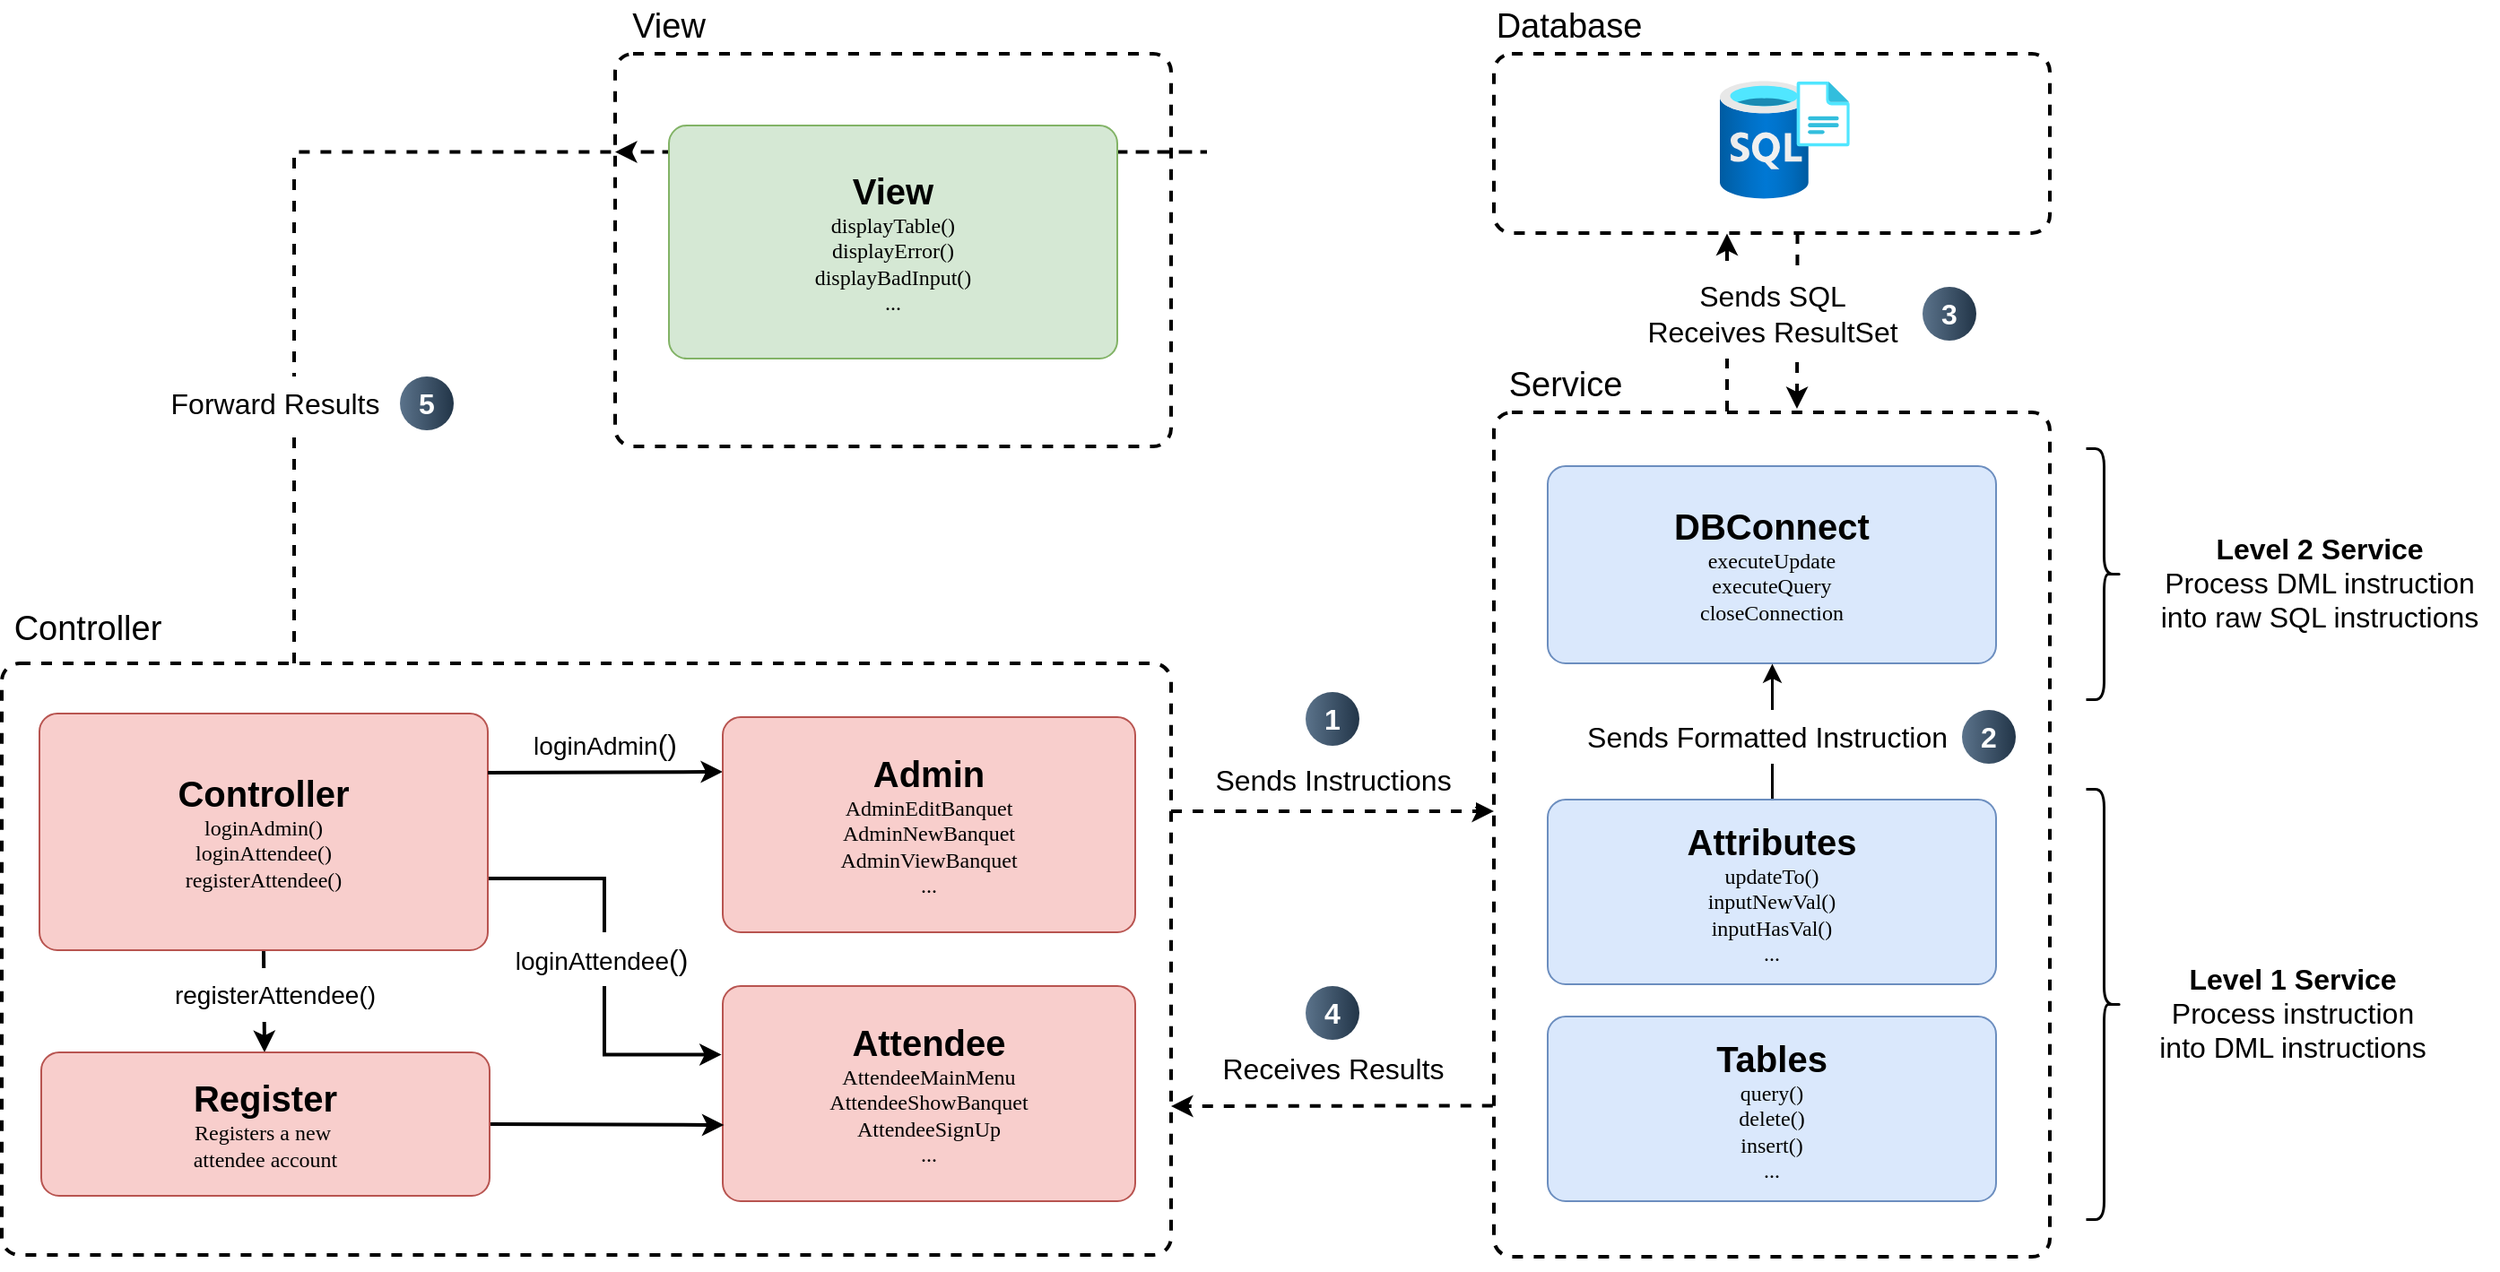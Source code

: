 <mxfile version="24.7.17">
  <diagram id="OoCswDzEAbEhY5i_VbBE" name="第 1 页">
    <mxGraphModel dx="1663" dy="2030" grid="1" gridSize="10" guides="0" tooltips="1" connect="1" arrows="1" fold="1" page="0" pageScale="1" pageWidth="1600" pageHeight="1200" background="none" math="0" shadow="0">
      <root>
        <mxCell id="0" />
        <mxCell id="1" parent="0" />
        <mxCell id="auE9GAFZoPiCodi1esT8-11" value="" style="rounded=1;whiteSpace=wrap;html=1;dashed=1;strokeWidth=2;absoluteArcSize=1;" parent="1" vertex="1">
          <mxGeometry x="1930" y="-570" width="310" height="100" as="geometry" />
        </mxCell>
        <mxCell id="pD3apOntTS_DSW2_lvJ2-11" value="" style="rounded=1;whiteSpace=wrap;html=1;dashed=1;strokeWidth=2;absoluteArcSize=1;" parent="1" vertex="1">
          <mxGeometry x="1440" y="-570" width="310" height="219" as="geometry" />
        </mxCell>
        <mxCell id="auE9GAFZoPiCodi1esT8-14" style="rounded=0;orthogonalLoop=1;jettySize=auto;html=1;exitX=1;exitY=0.25;exitDx=0;exitDy=0;strokeWidth=2;dashed=1;elbow=vertical;edgeStyle=elbowEdgeStyle;" parent="1" source="bMvW-eNj-eisWk0p-jTL-32" target="bMvW-eNj-eisWk0p-jTL-17" edge="1">
          <mxGeometry relative="1" as="geometry">
            <mxPoint x="1760" y="-150.0" as="sourcePoint" />
            <mxPoint x="1920" y="-72.5" as="targetPoint" />
          </mxGeometry>
        </mxCell>
        <mxCell id="bMvW-eNj-eisWk0p-jTL-32" value="&lt;div&gt;&lt;br&gt;&lt;/div&gt;&lt;div&gt;&lt;br&gt;&lt;/div&gt;" style="rounded=1;whiteSpace=wrap;html=1;strokeWidth=2;dashed=1;glass=0;shadow=0;imageAspect=1;imageWidth=24;imageHeight=26;arcSize=20;absoluteArcSize=1;" parent="1" vertex="1">
          <mxGeometry x="1098" y="-230" width="652" height="330" as="geometry" />
        </mxCell>
        <mxCell id="bMvW-eNj-eisWk0p-jTL-17" value="" style="rounded=1;whiteSpace=wrap;html=1;dashed=1;strokeWidth=2;absoluteArcSize=1;" parent="1" vertex="1">
          <mxGeometry x="1930" y="-370" width="310" height="471" as="geometry" />
        </mxCell>
        <mxCell id="bMvW-eNj-eisWk0p-jTL-54" style="edgeStyle=orthogonalEdgeStyle;rounded=0;orthogonalLoop=1;jettySize=auto;html=1;exitX=0.25;exitY=0;exitDx=0;exitDy=0;entryX=0;entryY=0.25;entryDx=0;entryDy=0;strokeWidth=2;dashed=1;" parent="1" source="bMvW-eNj-eisWk0p-jTL-32" target="pD3apOntTS_DSW2_lvJ2-11" edge="1">
          <mxGeometry relative="1" as="geometry" />
        </mxCell>
        <mxCell id="auE9GAFZoPiCodi1esT8-5" style="rounded=0;orthogonalLoop=1;jettySize=auto;html=1;exitX=0.5;exitY=1;exitDx=0;exitDy=0;entryX=0.5;entryY=0;entryDx=0;entryDy=0;strokeWidth=2;edgeStyle=elbowEdgeStyle;" parent="1" source="bMvW-eNj-eisWk0p-jTL-1" target="auE9GAFZoPiCodi1esT8-2" edge="1">
          <mxGeometry relative="1" as="geometry" />
        </mxCell>
        <mxCell id="auE9GAFZoPiCodi1esT8-7" style="rounded=0;orthogonalLoop=1;jettySize=auto;html=1;exitX=1;exitY=0.5;exitDx=0;exitDy=0;entryX=-0.003;entryY=0.319;entryDx=0;entryDy=0;strokeWidth=2;edgeStyle=elbowEdgeStyle;entryPerimeter=0;" parent="1" target="auE9GAFZoPiCodi1esT8-1" edge="1">
          <mxGeometry relative="1" as="geometry">
            <mxPoint x="1369" y="-110" as="sourcePoint" />
            <mxPoint x="1500" y="6" as="targetPoint" />
          </mxGeometry>
        </mxCell>
        <mxCell id="bMvW-eNj-eisWk0p-jTL-1" value="&lt;b&gt;&lt;font style=&quot;font-size: 20px;&quot;&gt;Controller&lt;/font&gt;&lt;/b&gt;&lt;div&gt;&lt;div&gt;&lt;span style=&quot;font-family: Verdana;&quot;&gt;loginAdmin()&lt;/span&gt;&lt;font face=&quot;Verdana&quot;&gt;&lt;br&gt;&lt;/font&gt;&lt;/div&gt;&lt;div&gt;&lt;font face=&quot;Verdana&quot;&gt;loginAttendee()&lt;/font&gt;&lt;/div&gt;&lt;div&gt;&lt;font face=&quot;Verdana&quot;&gt;registerAttendee()&lt;/font&gt;&lt;/div&gt;&lt;/div&gt;" style="rounded=1;whiteSpace=wrap;html=1;fillColor=#f8cecc;strokeColor=#b85450;absoluteArcSize=1;" parent="1" vertex="1">
          <mxGeometry x="1119" y="-202" width="250" height="132" as="geometry" />
        </mxCell>
        <mxCell id="bMvW-eNj-eisWk0p-jTL-2" value="&lt;font style=&quot;font-size: 20px;&quot;&gt;&lt;b&gt;View&lt;/b&gt;&lt;/font&gt;&lt;div&gt;&lt;font style=&quot;font-size: 20px;&quot;&gt;&lt;div style=&quot;font-size: 12px;&quot;&gt;&lt;span style=&quot;font-family: Verdana; background-color: initial;&quot;&gt;displayTable()&lt;/span&gt;&lt;br&gt;&lt;/div&gt;&lt;div style=&quot;font-size: 12px;&quot;&gt;&lt;font face=&quot;Verdana&quot;&gt;displayError()&lt;/font&gt;&lt;/div&gt;&lt;div style=&quot;font-size: 12px;&quot;&gt;&lt;font face=&quot;Verdana&quot;&gt;displayBadInput()&lt;/font&gt;&lt;/div&gt;&lt;div style=&quot;font-size: 12px;&quot;&gt;&lt;font face=&quot;Verdana&quot;&gt;...&lt;/font&gt;&lt;/div&gt;&lt;/font&gt;&lt;/div&gt;" style="rounded=1;whiteSpace=wrap;html=1;fillColor=#d5e8d4;strokeColor=#82b366;absoluteArcSize=1;" parent="1" vertex="1">
          <mxGeometry x="1470" y="-530" width="250" height="130" as="geometry" />
        </mxCell>
        <mxCell id="bMvW-eNj-eisWk0p-jTL-26" style="rounded=0;orthogonalLoop=1;jettySize=auto;html=1;exitX=1;exitY=0.25;exitDx=0;exitDy=0;strokeWidth=2;edgeStyle=elbowEdgeStyle;elbow=vertical;" parent="1" source="bMvW-eNj-eisWk0p-jTL-1" edge="1">
          <mxGeometry relative="1" as="geometry">
            <mxPoint x="1500" y="-170" as="targetPoint" />
          </mxGeometry>
        </mxCell>
        <mxCell id="bMvW-eNj-eisWk0p-jTL-3" value="&lt;font style=&quot;font-size: 20px;&quot;&gt;&lt;b&gt;Admin&lt;/b&gt;&lt;/font&gt;&lt;div&gt;&lt;span style=&quot;font-family: Verdana; background-color: initial;&quot;&gt;AdminEditBanquet&lt;/span&gt;&lt;br&gt;&lt;/div&gt;&lt;div&gt;&lt;font face=&quot;Verdana&quot;&gt;AdminNewBanquet&lt;/font&gt;&lt;/div&gt;&lt;div&gt;&lt;font face=&quot;Verdana&quot;&gt;AdminViewBanquet&lt;/font&gt;&lt;/div&gt;&lt;div&gt;&lt;font face=&quot;Verdana&quot;&gt;...&lt;/font&gt;&lt;/div&gt;" style="rounded=1;whiteSpace=wrap;html=1;fillColor=#f8cecc;strokeColor=#b85450;absoluteArcSize=1;" parent="1" vertex="1">
          <mxGeometry x="1500" y="-200" width="230" height="120" as="geometry" />
        </mxCell>
        <mxCell id="bMvW-eNj-eisWk0p-jTL-4" value="&lt;div style=&quot;&quot;&gt;&lt;font style=&quot;font-size: 20px;&quot;&gt;&lt;b&gt;DBConnect&lt;/b&gt;&lt;/font&gt;&lt;/div&gt;&lt;div style=&quot;&quot;&gt;&lt;font face=&quot;Verdana&quot;&gt;executeUpdate&lt;/font&gt;&lt;/div&gt;&lt;div style=&quot;&quot;&gt;&lt;font face=&quot;Verdana&quot;&gt;executeQuery&lt;/font&gt;&lt;/div&gt;&lt;div style=&quot;&quot;&gt;&lt;font face=&quot;Verdana&quot;&gt;closeConnection&lt;/font&gt;&lt;/div&gt;" style="rounded=1;whiteSpace=wrap;html=1;fillColor=#dae8fc;strokeColor=#6c8ebf;absoluteArcSize=1;" parent="1" vertex="1">
          <mxGeometry x="1960" y="-340" width="250" height="110" as="geometry" />
        </mxCell>
        <mxCell id="bMvW-eNj-eisWk0p-jTL-12" value="&lt;b&gt;&lt;font style=&quot;font-size: 20px;&quot;&gt;Tables&lt;/font&gt;&lt;/b&gt;&lt;div&gt;&lt;span style=&quot;font-family: Verdana; background-color: initial;&quot;&gt;query()&lt;/span&gt;&lt;/div&gt;&lt;div&gt;&lt;font face=&quot;Verdana&quot;&gt;delete()&lt;/font&gt;&lt;/div&gt;&lt;div style=&quot;&quot;&gt;&lt;font face=&quot;Verdana&quot;&gt;insert()&lt;/font&gt;&lt;/div&gt;&lt;div style=&quot;&quot;&gt;&lt;font face=&quot;Verdana&quot;&gt;...&lt;/font&gt;&lt;/div&gt;" style="rounded=1;whiteSpace=wrap;html=1;fillColor=#dae8fc;strokeColor=#6c8ebf;absoluteArcSize=1;" parent="1" vertex="1">
          <mxGeometry x="1960" y="-33" width="250" height="103" as="geometry" />
        </mxCell>
        <mxCell id="bMvW-eNj-eisWk0p-jTL-29" value="&lt;font style=&quot;font-size: 19px;&quot;&gt;Service&lt;/font&gt;" style="text;html=1;align=center;verticalAlign=middle;whiteSpace=wrap;rounded=0;" parent="1" vertex="1">
          <mxGeometry x="1940" y="-400" width="60" height="30" as="geometry" />
        </mxCell>
        <mxCell id="bMvW-eNj-eisWk0p-jTL-31" value="&lt;font style=&quot;font-size: 14px;&quot;&gt;loginAdmin&lt;/font&gt;&lt;font style=&quot;font-size: 16px;&quot;&gt;()&lt;/font&gt;" style="text;html=1;align=center;verticalAlign=middle;resizable=0;points=[];autosize=1;strokeColor=none;fillColor=none;rotation=0;" parent="1" vertex="1">
          <mxGeometry x="1384" y="-200" width="100" height="30" as="geometry" />
        </mxCell>
        <mxCell id="bMvW-eNj-eisWk0p-jTL-34" value="&lt;font style=&quot;font-size: 19px;&quot;&gt;Controller&lt;/font&gt;" style="text;html=1;align=center;verticalAlign=middle;whiteSpace=wrap;rounded=0;" parent="1" vertex="1">
          <mxGeometry x="1116" y="-264" width="60" height="30" as="geometry" />
        </mxCell>
        <mxCell id="pD3apOntTS_DSW2_lvJ2-6" style="edgeStyle=orthogonalEdgeStyle;rounded=0;orthogonalLoop=1;jettySize=auto;html=1;exitX=0.5;exitY=1;exitDx=0;exitDy=0;" parent="1" source="bMvW-eNj-eisWk0p-jTL-32" target="bMvW-eNj-eisWk0p-jTL-32" edge="1">
          <mxGeometry relative="1" as="geometry" />
        </mxCell>
        <mxCell id="pD3apOntTS_DSW2_lvJ2-12" value="&lt;font style=&quot;font-size: 19px;&quot;&gt;View&lt;/font&gt;" style="text;html=1;align=center;verticalAlign=middle;whiteSpace=wrap;rounded=0;" parent="1" vertex="1">
          <mxGeometry x="1440" y="-600" width="60" height="30" as="geometry" />
        </mxCell>
        <mxCell id="auE9GAFZoPiCodi1esT8-1" value="&lt;font style=&quot;font-size: 20px;&quot;&gt;&lt;b&gt;Attendee&lt;/b&gt;&lt;/font&gt;&lt;div&gt;&lt;span style=&quot;font-family: Verdana; background-color: initial;&quot;&gt;AttendeeMainMenu&lt;/span&gt;&lt;br&gt;&lt;/div&gt;&lt;div&gt;&lt;span style=&quot;font-family: Verdana; background-color: initial;&quot;&gt;AttendeeShowBanquet&lt;/span&gt;&lt;/div&gt;&lt;div&gt;&lt;font face=&quot;Verdana&quot;&gt;AttendeeSignUp&lt;/font&gt;&lt;/div&gt;&lt;div&gt;&lt;font face=&quot;Verdana&quot;&gt;...&lt;/font&gt;&lt;/div&gt;" style="rounded=1;whiteSpace=wrap;html=1;fillColor=#f8cecc;strokeColor=#b85450;absoluteArcSize=1;" parent="1" vertex="1">
          <mxGeometry x="1500" y="-50" width="230" height="120" as="geometry" />
        </mxCell>
        <mxCell id="auE9GAFZoPiCodi1esT8-6" style="rounded=0;orthogonalLoop=1;jettySize=auto;html=1;exitX=1;exitY=0.5;exitDx=0;exitDy=0;entryX=0.003;entryY=0.647;entryDx=0;entryDy=0;strokeWidth=2;entryPerimeter=0;edgeStyle=elbowEdgeStyle;elbow=vertical;" parent="1" source="auE9GAFZoPiCodi1esT8-2" target="auE9GAFZoPiCodi1esT8-1" edge="1">
          <mxGeometry relative="1" as="geometry" />
        </mxCell>
        <mxCell id="auE9GAFZoPiCodi1esT8-2" value="&lt;font style=&quot;font-size: 20px;&quot;&gt;&lt;b&gt;Register&lt;/b&gt;&lt;/font&gt;&lt;div&gt;&lt;font face=&quot;Verdana&quot;&gt;Registers a new&amp;nbsp;&lt;/font&gt;&lt;/div&gt;&lt;div&gt;&lt;font face=&quot;Verdana&quot;&gt;attendee account&lt;/font&gt;&lt;/div&gt;" style="rounded=1;whiteSpace=wrap;html=1;fillColor=#f8cecc;strokeColor=#b85450;absoluteArcSize=1;" parent="1" vertex="1">
          <mxGeometry x="1120" y="-13" width="250" height="80" as="geometry" />
        </mxCell>
        <mxCell id="auE9GAFZoPiCodi1esT8-4" value="&lt;span style=&quot;font-size: 14px;&quot;&gt;registerAttendee()&lt;/span&gt;" style="text;html=1;align=center;verticalAlign=middle;resizable=0;points=[];autosize=1;strokeColor=none;fillColor=default;rotation=0;fillStyle=solid;" parent="1" vertex="1">
          <mxGeometry x="1180" y="-60" width="140" height="30" as="geometry" />
        </mxCell>
        <mxCell id="auE9GAFZoPiCodi1esT8-13" style="rounded=0;orthogonalLoop=1;jettySize=auto;html=1;exitX=0.5;exitY=0;exitDx=0;exitDy=0;entryX=0.5;entryY=1;entryDx=0;entryDy=0;strokeWidth=1.5;" parent="1" source="auE9GAFZoPiCodi1esT8-8" target="bMvW-eNj-eisWk0p-jTL-4" edge="1">
          <mxGeometry relative="1" as="geometry" />
        </mxCell>
        <mxCell id="auE9GAFZoPiCodi1esT8-8" value="&lt;b&gt;&lt;font style=&quot;font-size: 20px;&quot;&gt;Attributes&lt;/font&gt;&lt;/b&gt;&lt;div&gt;&lt;font face=&quot;Verdana&quot;&gt;updateTo()&lt;/font&gt;&lt;/div&gt;&lt;div&gt;&lt;font face=&quot;Verdana&quot;&gt;inputNewVal()&lt;/font&gt;&lt;/div&gt;&lt;div&gt;&lt;font face=&quot;Verdana&quot;&gt;inputHasVal()&lt;/font&gt;&lt;/div&gt;&lt;div&gt;&lt;font face=&quot;Verdana&quot;&gt;...&lt;/font&gt;&lt;/div&gt;" style="rounded=1;whiteSpace=wrap;html=1;fillColor=#dae8fc;strokeColor=#6c8ebf;absoluteArcSize=1;" parent="1" vertex="1">
          <mxGeometry x="1960" y="-154" width="250" height="103" as="geometry" />
        </mxCell>
        <mxCell id="auE9GAFZoPiCodi1esT8-10" value="" style="image;aspect=fixed;html=1;points=[];align=center;fontSize=12;image=img/lib/azure2/databases/SQL_Server_Registries.svg;" parent="1" vertex="1">
          <mxGeometry x="2056" y="-555" width="72.39" height="66" as="geometry" />
        </mxCell>
        <mxCell id="auE9GAFZoPiCodi1esT8-12" value="&lt;font style=&quot;font-size: 19px;&quot;&gt;Database&lt;/font&gt;" style="text;html=1;align=center;verticalAlign=middle;whiteSpace=wrap;rounded=0;" parent="1" vertex="1">
          <mxGeometry x="1942" y="-600" width="60" height="30" as="geometry" />
        </mxCell>
        <mxCell id="auE9GAFZoPiCodi1esT8-15" value="&lt;font style=&quot;font-size: 14px;&quot;&gt;loginAttendee&lt;/font&gt;&lt;font style=&quot;font-size: 16px;&quot;&gt;()&lt;/font&gt;" style="text;html=1;align=center;verticalAlign=middle;resizable=0;points=[];autosize=1;strokeColor=none;fillColor=default;rotation=0;" parent="1" vertex="1">
          <mxGeometry x="1372" y="-80" width="120" height="30" as="geometry" />
        </mxCell>
        <mxCell id="auE9GAFZoPiCodi1esT8-18" value="&lt;font style=&quot;font-size: 16px;&quot;&gt;Forward Results&lt;/font&gt;" style="text;html=1;align=center;verticalAlign=middle;resizable=0;points=[];autosize=1;strokeColor=none;fillColor=default;rotation=0;fillStyle=solid;fontSize=14;" parent="1" vertex="1">
          <mxGeometry x="1180" y="-390" width="140" height="30" as="geometry" />
        </mxCell>
        <mxCell id="auE9GAFZoPiCodi1esT8-20" value="&lt;font style=&quot;font-size: 16px;&quot;&gt;Sends Instructions&lt;/font&gt;" style="text;html=1;align=center;verticalAlign=middle;resizable=0;points=[];autosize=1;strokeColor=none;fillColor=default;rotation=0;fillStyle=solid;fontSize=14;" parent="1" vertex="1">
          <mxGeometry x="1760" y="-180" width="160" height="30" as="geometry" />
        </mxCell>
        <mxCell id="auE9GAFZoPiCodi1esT8-22" value="" style="shape=curlyBracket;whiteSpace=wrap;html=1;rounded=1;flipH=1;labelPosition=right;verticalLabelPosition=middle;align=left;verticalAlign=middle;strokeWidth=1.5;" parent="1" vertex="1">
          <mxGeometry x="2260" y="-160" width="20" height="240" as="geometry" />
        </mxCell>
        <mxCell id="auE9GAFZoPiCodi1esT8-23" style="rounded=0;orthogonalLoop=1;jettySize=auto;html=1;exitX=-0.002;exitY=0.821;exitDx=0;exitDy=0;strokeWidth=2;dashed=1;elbow=vertical;entryX=1;entryY=0.75;entryDx=0;entryDy=0;exitPerimeter=0;edgeStyle=elbowEdgeStyle;" parent="1" source="bMvW-eNj-eisWk0p-jTL-17" target="bMvW-eNj-eisWk0p-jTL-32" edge="1">
          <mxGeometry relative="1" as="geometry">
            <mxPoint x="1760" y="-40" as="sourcePoint" />
            <mxPoint x="1922" y="-40" as="targetPoint" />
          </mxGeometry>
        </mxCell>
        <mxCell id="auE9GAFZoPiCodi1esT8-24" value="&lt;font style=&quot;font-size: 16px;&quot;&gt;Receives Results&lt;/font&gt;" style="text;html=1;align=center;verticalAlign=middle;resizable=0;points=[];autosize=1;strokeColor=none;fillColor=default;rotation=0;fillStyle=solid;fontSize=14;" parent="1" vertex="1">
          <mxGeometry x="1765" y="-19" width="150" height="30" as="geometry" />
        </mxCell>
        <mxCell id="auE9GAFZoPiCodi1esT8-25" value="&lt;font style=&quot;font-size: 16px;&quot;&gt;Sends Formatted Instruction&lt;/font&gt;" style="text;html=1;align=center;verticalAlign=middle;resizable=0;points=[];autosize=1;strokeColor=none;fillColor=default;rotation=0;fillStyle=solid;fontSize=14;" parent="1" vertex="1">
          <mxGeometry x="1972" y="-204" width="220" height="30" as="geometry" />
        </mxCell>
        <mxCell id="auE9GAFZoPiCodi1esT8-26" style="edgeStyle=orthogonalEdgeStyle;rounded=0;orthogonalLoop=1;jettySize=auto;html=1;exitX=0.5;exitY=1;exitDx=0;exitDy=0;" parent="1" source="pD3apOntTS_DSW2_lvJ2-11" target="pD3apOntTS_DSW2_lvJ2-11" edge="1">
          <mxGeometry relative="1" as="geometry" />
        </mxCell>
        <mxCell id="auE9GAFZoPiCodi1esT8-27" style="rounded=0;orthogonalLoop=1;jettySize=auto;html=1;exitX=0.367;exitY=-0.001;exitDx=0;exitDy=0;strokeWidth=2;dashed=1;entryX=0.367;entryY=1.003;entryDx=0;entryDy=0;edgeStyle=elbowEdgeStyle;exitPerimeter=0;entryPerimeter=0;" parent="1" edge="1">
          <mxGeometry relative="1" as="geometry">
            <mxPoint x="2060.01" y="-370.471" as="sourcePoint" />
            <mxPoint x="2060.01" y="-469.7" as="targetPoint" />
          </mxGeometry>
        </mxCell>
        <mxCell id="auE9GAFZoPiCodi1esT8-31" value="&lt;font style=&quot;font-size: 16px;&quot;&gt;&lt;b&gt;Level 1 Service&lt;/b&gt;&lt;/font&gt;&lt;div&gt;&lt;span style=&quot;font-size: 16px;&quot;&gt;Process instruction&lt;/span&gt;&lt;/div&gt;&lt;div&gt;&lt;span style=&quot;font-size: 16px;&quot;&gt;into DML instructions&lt;/span&gt;&lt;/div&gt;" style="text;html=1;align=center;verticalAlign=middle;resizable=0;points=[];autosize=1;strokeColor=none;fillColor=default;rotation=0;fillStyle=solid;fontSize=14;" parent="1" vertex="1">
          <mxGeometry x="2290" y="-70" width="170" height="70" as="geometry" />
        </mxCell>
        <mxCell id="auE9GAFZoPiCodi1esT8-32" value="&lt;font style=&quot;font-size: 16px;&quot;&gt;&lt;b&gt;Level 2 Service&lt;/b&gt;&lt;/font&gt;&lt;div&gt;&lt;span style=&quot;font-size: 16px;&quot;&gt;Process DML instruction&lt;/span&gt;&lt;/div&gt;&lt;div&gt;&lt;span style=&quot;font-size: 16px;&quot;&gt;into raw SQL instructions&lt;/span&gt;&lt;/div&gt;" style="text;html=1;align=center;verticalAlign=middle;resizable=0;points=[];autosize=1;strokeColor=none;fillColor=default;rotation=0;fillStyle=solid;fontSize=14;" parent="1" vertex="1">
          <mxGeometry x="2290" y="-310" width="200" height="70" as="geometry" />
        </mxCell>
        <mxCell id="auE9GAFZoPiCodi1esT8-33" value="" style="shape=curlyBracket;whiteSpace=wrap;html=1;rounded=1;flipH=1;labelPosition=right;verticalLabelPosition=middle;align=left;verticalAlign=middle;strokeWidth=1.5;" parent="1" vertex="1">
          <mxGeometry x="2260" y="-350" width="20" height="140" as="geometry" />
        </mxCell>
        <mxCell id="auE9GAFZoPiCodi1esT8-35" value="1" style="ellipse;whiteSpace=wrap;html=1;aspect=fixed;rotation=0;gradientColor=#223548;strokeColor=none;gradientDirection=east;fillColor=#5b738b;rounded=0;pointerEvents=0;fontFamily=Helvetica;fontSize=16;fontColor=#FFFFFF;spacingTop=4;spacingBottom=4;spacingLeft=4;spacingRight=4;points=[];fontStyle=1" parent="1" vertex="1">
          <mxGeometry x="1825" y="-214" width="30" height="30" as="geometry" />
        </mxCell>
        <mxCell id="auE9GAFZoPiCodi1esT8-36" value="4" style="ellipse;whiteSpace=wrap;html=1;aspect=fixed;rotation=0;gradientColor=#223548;strokeColor=none;gradientDirection=east;fillColor=#5b738b;rounded=0;pointerEvents=0;fontFamily=Helvetica;fontSize=16;fontColor=#FFFFFF;spacingTop=4;spacingBottom=4;spacingLeft=4;spacingRight=4;points=[];fontStyle=1" parent="1" vertex="1">
          <mxGeometry x="1825" y="-50" width="30" height="30" as="geometry" />
        </mxCell>
        <mxCell id="auE9GAFZoPiCodi1esT8-37" value="2" style="ellipse;whiteSpace=wrap;html=1;aspect=fixed;rotation=0;gradientColor=#223548;strokeColor=none;gradientDirection=east;fillColor=#5b738b;rounded=0;pointerEvents=0;fontFamily=Helvetica;fontSize=16;fontColor=#FFFFFF;spacingTop=4;spacingBottom=4;spacingLeft=4;spacingRight=4;points=[];fontStyle=1" parent="1" vertex="1">
          <mxGeometry x="2191" y="-204" width="30" height="30" as="geometry" />
        </mxCell>
        <mxCell id="auE9GAFZoPiCodi1esT8-38" style="rounded=0;orthogonalLoop=1;jettySize=auto;html=1;exitX=0.546;exitY=1;exitDx=0;exitDy=0;strokeWidth=2;dashed=1;edgeStyle=elbowEdgeStyle;exitPerimeter=0;" parent="1" source="auE9GAFZoPiCodi1esT8-11" edge="1">
          <mxGeometry relative="1" as="geometry">
            <mxPoint x="2100" y="-370" as="sourcePoint" />
            <mxPoint x="2099" y="-372" as="targetPoint" />
          </mxGeometry>
        </mxCell>
        <mxCell id="auE9GAFZoPiCodi1esT8-28" value="&lt;span style=&quot;font-size: 16px;&quot;&gt;Sends SQL&lt;/span&gt;&lt;div&gt;&lt;span style=&quot;font-size: 16px;&quot;&gt;Receives ResultSet&lt;/span&gt;&lt;/div&gt;" style="text;html=1;align=center;verticalAlign=middle;resizable=0;points=[];autosize=1;strokeColor=none;fillColor=default;rotation=0;fillStyle=solid;fontSize=14;" parent="1" vertex="1">
          <mxGeometry x="2005" y="-450" width="160" height="50" as="geometry" />
        </mxCell>
        <mxCell id="auE9GAFZoPiCodi1esT8-40" value="3" style="ellipse;whiteSpace=wrap;html=1;aspect=fixed;rotation=0;gradientColor=#223548;strokeColor=none;gradientDirection=east;fillColor=#5b738b;rounded=0;pointerEvents=0;fontFamily=Helvetica;fontSize=16;fontColor=#FFFFFF;spacingTop=4;spacingBottom=4;spacingLeft=4;spacingRight=4;points=[];fontStyle=1" parent="1" vertex="1">
          <mxGeometry x="2169" y="-440" width="30" height="30" as="geometry" />
        </mxCell>
        <mxCell id="auE9GAFZoPiCodi1esT8-41" value="5" style="ellipse;whiteSpace=wrap;html=1;aspect=fixed;rotation=0;gradientColor=#223548;strokeColor=none;gradientDirection=east;fillColor=#5b738b;rounded=0;pointerEvents=0;fontFamily=Helvetica;fontSize=16;fontColor=#FFFFFF;spacingTop=4;spacingBottom=4;spacingLeft=4;spacingRight=4;points=[];fontStyle=1" parent="1" vertex="1">
          <mxGeometry x="1320" y="-390" width="30" height="30" as="geometry" />
        </mxCell>
      </root>
    </mxGraphModel>
  </diagram>
</mxfile>
